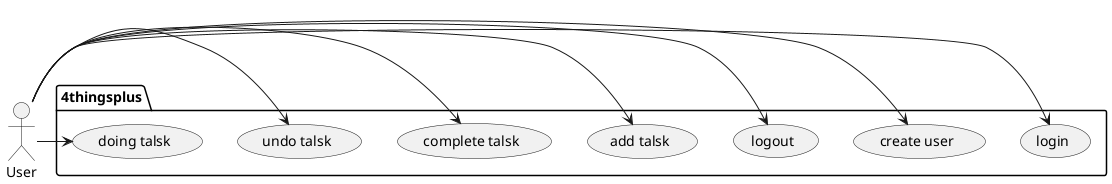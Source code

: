@startuml
'https://plantuml.com/class-diagram

actor User as u

package 4thingsplus{
    usecase login
    usecase (create user) as cuser
    usecase logout
    usecase (add talsk) as atalsk
    usecase (complete talsk) as ctalsk
    usecase (undo talsk) as utalsk
    usecase (doing talsk) as dtalsk
}

u -> login
u -> cuser
u -> logout
u -> atalsk
u -> ctalsk
u -> utalsk
u -> dtalsk

@enduml